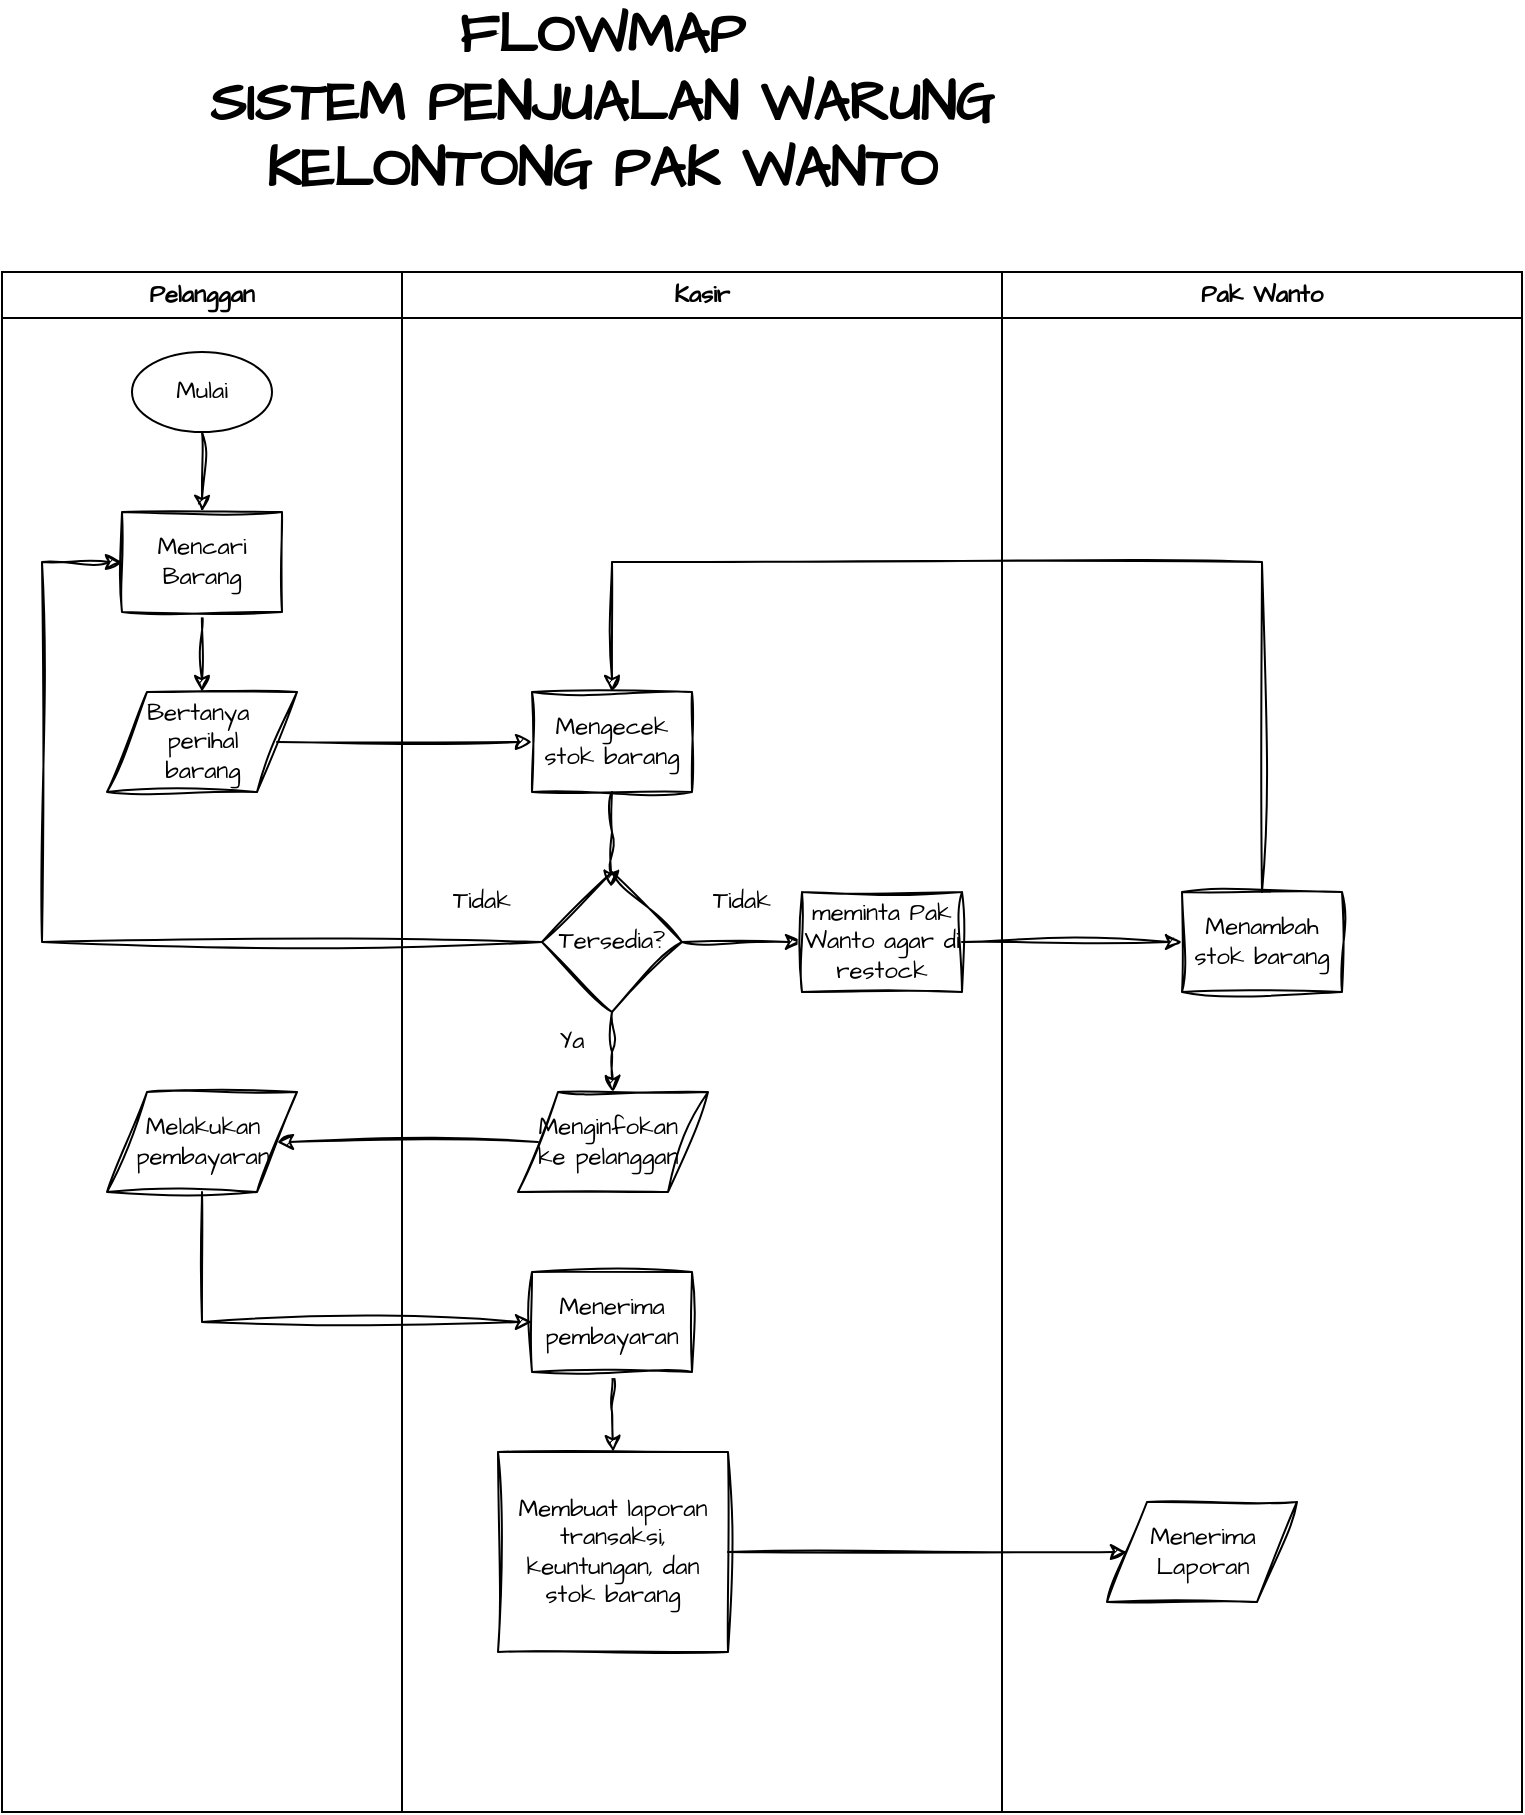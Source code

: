 <mxfile version="24.8.3" pages="3">
  <diagram name="FlowMap" id="AJqBy3dtdKaNt6uwC_98">
    <mxGraphModel dx="1485" dy="940" grid="1" gridSize="10" guides="1" tooltips="1" connect="1" arrows="1" fold="1" page="1" pageScale="1" pageWidth="850" pageHeight="1100" math="0" shadow="0">
      <root>
        <mxCell id="0" />
        <mxCell id="1" parent="0" />
        <mxCell id="wqZgI4M5ixBPsBJ4GlHK-1" value="Pelanggan" style="swimlane;whiteSpace=wrap;html=1;hachureGap=4;fontFamily=Architects Daughter;fontSource=https%3A%2F%2Ffonts.googleapis.com%2Fcss%3Ffamily%3DArchitects%2BDaughter;" vertex="1" parent="1">
          <mxGeometry x="140" y="215" width="200" height="770" as="geometry" />
        </mxCell>
        <mxCell id="wqZgI4M5ixBPsBJ4GlHK-14" style="edgeStyle=orthogonalEdgeStyle;rounded=0;sketch=1;hachureGap=4;jiggle=2;curveFitting=1;orthogonalLoop=1;jettySize=auto;html=1;fontFamily=Architects Daughter;fontSource=https%3A%2F%2Ffonts.googleapis.com%2Fcss%3Ffamily%3DArchitects%2BDaughter;" edge="1" parent="wqZgI4M5ixBPsBJ4GlHK-1" source="wqZgI4M5ixBPsBJ4GlHK-4" target="wqZgI4M5ixBPsBJ4GlHK-7">
          <mxGeometry relative="1" as="geometry" />
        </mxCell>
        <mxCell id="wqZgI4M5ixBPsBJ4GlHK-4" value="Mulai" style="ellipse;whiteSpace=wrap;html=1;hachureGap=4;fontFamily=Architects Daughter;fontSource=https%3A%2F%2Ffonts.googleapis.com%2Fcss%3Ffamily%3DArchitects%2BDaughter;" vertex="1" parent="wqZgI4M5ixBPsBJ4GlHK-1">
          <mxGeometry x="65" y="40" width="70" height="40" as="geometry" />
        </mxCell>
        <mxCell id="wqZgI4M5ixBPsBJ4GlHK-5" value="Bertanya&amp;nbsp;&lt;div&gt;perihal&lt;/div&gt;&lt;div&gt;barang&lt;/div&gt;" style="shape=parallelogram;perimeter=parallelogramPerimeter;whiteSpace=wrap;html=1;fixedSize=1;sketch=1;hachureGap=4;jiggle=2;curveFitting=1;fontFamily=Architects Daughter;fontSource=https%3A%2F%2Ffonts.googleapis.com%2Fcss%3Ffamily%3DArchitects%2BDaughter;" vertex="1" parent="wqZgI4M5ixBPsBJ4GlHK-1">
          <mxGeometry x="52.5" y="210" width="95" height="50" as="geometry" />
        </mxCell>
        <mxCell id="wqZgI4M5ixBPsBJ4GlHK-15" style="edgeStyle=orthogonalEdgeStyle;rounded=0;sketch=1;hachureGap=4;jiggle=2;curveFitting=1;orthogonalLoop=1;jettySize=auto;html=1;entryX=0.5;entryY=0;entryDx=0;entryDy=0;fontFamily=Architects Daughter;fontSource=https%3A%2F%2Ffonts.googleapis.com%2Fcss%3Ffamily%3DArchitects%2BDaughter;" edge="1" parent="wqZgI4M5ixBPsBJ4GlHK-1" source="wqZgI4M5ixBPsBJ4GlHK-7" target="wqZgI4M5ixBPsBJ4GlHK-5">
          <mxGeometry relative="1" as="geometry" />
        </mxCell>
        <mxCell id="wqZgI4M5ixBPsBJ4GlHK-7" value="Mencari Barang" style="rounded=0;whiteSpace=wrap;html=1;sketch=1;hachureGap=4;jiggle=2;curveFitting=1;fontFamily=Architects Daughter;fontSource=https%3A%2F%2Ffonts.googleapis.com%2Fcss%3Ffamily%3DArchitects%2BDaughter;" vertex="1" parent="wqZgI4M5ixBPsBJ4GlHK-1">
          <mxGeometry x="60" y="120" width="80" height="50" as="geometry" />
        </mxCell>
        <mxCell id="wqZgI4M5ixBPsBJ4GlHK-22" value="Melakukan pembayaran" style="shape=parallelogram;perimeter=parallelogramPerimeter;whiteSpace=wrap;html=1;fixedSize=1;sketch=1;hachureGap=4;jiggle=2;curveFitting=1;fontFamily=Architects Daughter;fontSource=https%3A%2F%2Ffonts.googleapis.com%2Fcss%3Ffamily%3DArchitects%2BDaughter;" vertex="1" parent="wqZgI4M5ixBPsBJ4GlHK-1">
          <mxGeometry x="52.5" y="410" width="95" height="50" as="geometry" />
        </mxCell>
        <mxCell id="wqZgI4M5ixBPsBJ4GlHK-2" value="Kasir" style="swimlane;whiteSpace=wrap;html=1;hachureGap=4;fontFamily=Architects Daughter;fontSource=https%3A%2F%2Ffonts.googleapis.com%2Fcss%3Ffamily%3DArchitects%2BDaughter;" vertex="1" parent="1">
          <mxGeometry x="340" y="215" width="300" height="770" as="geometry" />
        </mxCell>
        <mxCell id="wqZgI4M5ixBPsBJ4GlHK-9" value="Mengecek stok barang" style="rounded=0;whiteSpace=wrap;html=1;sketch=1;hachureGap=4;jiggle=2;curveFitting=1;fontFamily=Architects Daughter;fontSource=https%3A%2F%2Ffonts.googleapis.com%2Fcss%3Ffamily%3DArchitects%2BDaughter;" vertex="1" parent="wqZgI4M5ixBPsBJ4GlHK-2">
          <mxGeometry x="65" y="210" width="80" height="50" as="geometry" />
        </mxCell>
        <mxCell id="wqZgI4M5ixBPsBJ4GlHK-20" style="edgeStyle=orthogonalEdgeStyle;rounded=0;sketch=1;hachureGap=4;jiggle=2;curveFitting=1;orthogonalLoop=1;jettySize=auto;html=1;entryX=0.5;entryY=0;entryDx=0;entryDy=0;fontFamily=Architects Daughter;fontSource=https%3A%2F%2Ffonts.googleapis.com%2Fcss%3Ffamily%3DArchitects%2BDaughter;" edge="1" parent="wqZgI4M5ixBPsBJ4GlHK-2" source="wqZgI4M5ixBPsBJ4GlHK-10" target="wqZgI4M5ixBPsBJ4GlHK-19">
          <mxGeometry relative="1" as="geometry" />
        </mxCell>
        <mxCell id="XhEECG2n9QOZzSU5Pdov-4" style="edgeStyle=orthogonalEdgeStyle;rounded=0;sketch=1;hachureGap=4;jiggle=2;curveFitting=1;orthogonalLoop=1;jettySize=auto;html=1;entryX=0;entryY=0.5;entryDx=0;entryDy=0;fontFamily=Architects Daughter;fontSource=https%3A%2F%2Ffonts.googleapis.com%2Fcss%3Ffamily%3DArchitects%2BDaughter;" edge="1" parent="wqZgI4M5ixBPsBJ4GlHK-2" source="wqZgI4M5ixBPsBJ4GlHK-10" target="XhEECG2n9QOZzSU5Pdov-2">
          <mxGeometry relative="1" as="geometry" />
        </mxCell>
        <mxCell id="wqZgI4M5ixBPsBJ4GlHK-10" value="Tersedia?" style="rhombus;whiteSpace=wrap;html=1;sketch=1;hachureGap=4;jiggle=2;curveFitting=1;fontFamily=Architects Daughter;fontSource=https%3A%2F%2Ffonts.googleapis.com%2Fcss%3Ffamily%3DArchitects%2BDaughter;" vertex="1" parent="wqZgI4M5ixBPsBJ4GlHK-2">
          <mxGeometry x="70" y="300" width="70" height="70" as="geometry" />
        </mxCell>
        <mxCell id="wqZgI4M5ixBPsBJ4GlHK-13" style="edgeStyle=orthogonalEdgeStyle;rounded=0;sketch=1;hachureGap=4;jiggle=2;curveFitting=1;orthogonalLoop=1;jettySize=auto;html=1;entryX=0.493;entryY=0.107;entryDx=0;entryDy=0;entryPerimeter=0;fontFamily=Architects Daughter;fontSource=https%3A%2F%2Ffonts.googleapis.com%2Fcss%3Ffamily%3DArchitects%2BDaughter;" edge="1" parent="wqZgI4M5ixBPsBJ4GlHK-2" source="wqZgI4M5ixBPsBJ4GlHK-9" target="wqZgI4M5ixBPsBJ4GlHK-10">
          <mxGeometry relative="1" as="geometry" />
        </mxCell>
        <mxCell id="wqZgI4M5ixBPsBJ4GlHK-19" value="Menginfokan&amp;nbsp;&lt;div&gt;ke pelanggan&amp;nbsp;&lt;/div&gt;" style="shape=parallelogram;perimeter=parallelogramPerimeter;whiteSpace=wrap;html=1;fixedSize=1;sketch=1;hachureGap=4;jiggle=2;curveFitting=1;fontFamily=Architects Daughter;fontSource=https%3A%2F%2Ffonts.googleapis.com%2Fcss%3Ffamily%3DArchitects%2BDaughter;" vertex="1" parent="wqZgI4M5ixBPsBJ4GlHK-2">
          <mxGeometry x="58" y="410" width="95" height="50" as="geometry" />
        </mxCell>
        <mxCell id="wqZgI4M5ixBPsBJ4GlHK-28" style="edgeStyle=orthogonalEdgeStyle;rounded=0;sketch=1;hachureGap=4;jiggle=2;curveFitting=1;orthogonalLoop=1;jettySize=auto;html=1;fontFamily=Architects Daughter;fontSource=https%3A%2F%2Ffonts.googleapis.com%2Fcss%3Ffamily%3DArchitects%2BDaughter;" edge="1" parent="wqZgI4M5ixBPsBJ4GlHK-2" source="wqZgI4M5ixBPsBJ4GlHK-25" target="wqZgI4M5ixBPsBJ4GlHK-27">
          <mxGeometry relative="1" as="geometry" />
        </mxCell>
        <mxCell id="wqZgI4M5ixBPsBJ4GlHK-25" value="Menerima pembayaran" style="rounded=0;whiteSpace=wrap;html=1;sketch=1;hachureGap=4;jiggle=2;curveFitting=1;fontFamily=Architects Daughter;fontSource=https%3A%2F%2Ffonts.googleapis.com%2Fcss%3Ffamily%3DArchitects%2BDaughter;" vertex="1" parent="wqZgI4M5ixBPsBJ4GlHK-2">
          <mxGeometry x="65" y="500" width="80" height="50" as="geometry" />
        </mxCell>
        <mxCell id="wqZgI4M5ixBPsBJ4GlHK-27" value="Membuat laporan transaksi, keuntungan, dan stok barang" style="rounded=0;whiteSpace=wrap;html=1;sketch=1;hachureGap=4;jiggle=2;curveFitting=1;fontFamily=Architects Daughter;fontSource=https%3A%2F%2Ffonts.googleapis.com%2Fcss%3Ffamily%3DArchitects%2BDaughter;" vertex="1" parent="wqZgI4M5ixBPsBJ4GlHK-2">
          <mxGeometry x="48" y="590" width="115" height="100" as="geometry" />
        </mxCell>
        <mxCell id="wqZgI4M5ixBPsBJ4GlHK-34" value="Ya" style="text;html=1;align=center;verticalAlign=middle;whiteSpace=wrap;rounded=0;fontFamily=Architects Daughter;fontSource=https%3A%2F%2Ffonts.googleapis.com%2Fcss%3Ffamily%3DArchitects%2BDaughter;" vertex="1" parent="wqZgI4M5ixBPsBJ4GlHK-2">
          <mxGeometry x="55" y="370" width="60" height="30" as="geometry" />
        </mxCell>
        <mxCell id="wqZgI4M5ixBPsBJ4GlHK-35" value="Tidak" style="text;html=1;align=center;verticalAlign=middle;whiteSpace=wrap;rounded=0;fontFamily=Architects Daughter;fontSource=https%3A%2F%2Ffonts.googleapis.com%2Fcss%3Ffamily%3DArchitects%2BDaughter;" vertex="1" parent="wqZgI4M5ixBPsBJ4GlHK-2">
          <mxGeometry x="10" y="300" width="60" height="30" as="geometry" />
        </mxCell>
        <mxCell id="XhEECG2n9QOZzSU5Pdov-2" value="meminta Pak Wanto agar di restock" style="rounded=0;whiteSpace=wrap;html=1;sketch=1;hachureGap=4;jiggle=2;curveFitting=1;fontFamily=Architects Daughter;fontSource=https%3A%2F%2Ffonts.googleapis.com%2Fcss%3Ffamily%3DArchitects%2BDaughter;" vertex="1" parent="wqZgI4M5ixBPsBJ4GlHK-2">
          <mxGeometry x="200" y="310" width="80" height="50" as="geometry" />
        </mxCell>
        <mxCell id="XhEECG2n9QOZzSU5Pdov-7" value="Tidak" style="text;html=1;align=center;verticalAlign=middle;whiteSpace=wrap;rounded=0;fontFamily=Architects Daughter;fontSource=https%3A%2F%2Ffonts.googleapis.com%2Fcss%3Ffamily%3DArchitects%2BDaughter;" vertex="1" parent="wqZgI4M5ixBPsBJ4GlHK-2">
          <mxGeometry x="140" y="300" width="60" height="30" as="geometry" />
        </mxCell>
        <mxCell id="wqZgI4M5ixBPsBJ4GlHK-3" value="Pak Wanto" style="swimlane;whiteSpace=wrap;html=1;hachureGap=4;fontFamily=Architects Daughter;fontSource=https%3A%2F%2Ffonts.googleapis.com%2Fcss%3Ffamily%3DArchitects%2BDaughter;" vertex="1" parent="1">
          <mxGeometry x="640" y="215" width="260" height="770" as="geometry" />
        </mxCell>
        <mxCell id="wqZgI4M5ixBPsBJ4GlHK-31" value="Menerima Laporan" style="shape=parallelogram;perimeter=parallelogramPerimeter;whiteSpace=wrap;html=1;fixedSize=1;sketch=1;hachureGap=4;jiggle=2;curveFitting=1;fontFamily=Architects Daughter;fontSource=https%3A%2F%2Ffonts.googleapis.com%2Fcss%3Ffamily%3DArchitects%2BDaughter;" vertex="1" parent="wqZgI4M5ixBPsBJ4GlHK-3">
          <mxGeometry x="52.5" y="615" width="95" height="50" as="geometry" />
        </mxCell>
        <mxCell id="XhEECG2n9QOZzSU5Pdov-3" value="Menambah stok barang" style="rounded=0;whiteSpace=wrap;html=1;sketch=1;hachureGap=4;jiggle=2;curveFitting=1;fontFamily=Architects Daughter;fontSource=https%3A%2F%2Ffonts.googleapis.com%2Fcss%3Ffamily%3DArchitects%2BDaughter;" vertex="1" parent="wqZgI4M5ixBPsBJ4GlHK-3">
          <mxGeometry x="90" y="310" width="80" height="50" as="geometry" />
        </mxCell>
        <mxCell id="wqZgI4M5ixBPsBJ4GlHK-11" style="edgeStyle=orthogonalEdgeStyle;rounded=0;sketch=1;hachureGap=4;jiggle=2;curveFitting=1;orthogonalLoop=1;jettySize=auto;html=1;entryX=0;entryY=0.5;entryDx=0;entryDy=0;fontFamily=Architects Daughter;fontSource=https%3A%2F%2Ffonts.googleapis.com%2Fcss%3Ffamily%3DArchitects%2BDaughter;" edge="1" parent="1" source="wqZgI4M5ixBPsBJ4GlHK-10" target="wqZgI4M5ixBPsBJ4GlHK-7">
          <mxGeometry relative="1" as="geometry">
            <Array as="points">
              <mxPoint x="160" y="550" />
              <mxPoint x="160" y="360" />
            </Array>
          </mxGeometry>
        </mxCell>
        <mxCell id="wqZgI4M5ixBPsBJ4GlHK-12" style="edgeStyle=orthogonalEdgeStyle;rounded=0;sketch=1;hachureGap=4;jiggle=2;curveFitting=1;orthogonalLoop=1;jettySize=auto;html=1;entryX=0;entryY=0.5;entryDx=0;entryDy=0;fontFamily=Architects Daughter;fontSource=https%3A%2F%2Ffonts.googleapis.com%2Fcss%3Ffamily%3DArchitects%2BDaughter;" edge="1" parent="1" source="wqZgI4M5ixBPsBJ4GlHK-5" target="wqZgI4M5ixBPsBJ4GlHK-9">
          <mxGeometry relative="1" as="geometry" />
        </mxCell>
        <mxCell id="wqZgI4M5ixBPsBJ4GlHK-23" style="edgeStyle=orthogonalEdgeStyle;rounded=0;sketch=1;hachureGap=4;jiggle=2;curveFitting=1;orthogonalLoop=1;jettySize=auto;html=1;entryX=1;entryY=0.5;entryDx=0;entryDy=0;fontFamily=Architects Daughter;fontSource=https%3A%2F%2Ffonts.googleapis.com%2Fcss%3Ffamily%3DArchitects%2BDaughter;" edge="1" parent="1" source="wqZgI4M5ixBPsBJ4GlHK-19" target="wqZgI4M5ixBPsBJ4GlHK-22">
          <mxGeometry relative="1" as="geometry" />
        </mxCell>
        <mxCell id="wqZgI4M5ixBPsBJ4GlHK-26" style="edgeStyle=orthogonalEdgeStyle;rounded=0;sketch=1;hachureGap=4;jiggle=2;curveFitting=1;orthogonalLoop=1;jettySize=auto;html=1;entryX=0;entryY=0.5;entryDx=0;entryDy=0;fontFamily=Architects Daughter;fontSource=https%3A%2F%2Ffonts.googleapis.com%2Fcss%3Ffamily%3DArchitects%2BDaughter;" edge="1" parent="1" source="wqZgI4M5ixBPsBJ4GlHK-22" target="wqZgI4M5ixBPsBJ4GlHK-25">
          <mxGeometry relative="1" as="geometry">
            <Array as="points">
              <mxPoint x="240" y="740" />
            </Array>
          </mxGeometry>
        </mxCell>
        <mxCell id="wqZgI4M5ixBPsBJ4GlHK-32" style="edgeStyle=orthogonalEdgeStyle;rounded=0;sketch=1;hachureGap=4;jiggle=2;curveFitting=1;orthogonalLoop=1;jettySize=auto;html=1;fontFamily=Architects Daughter;fontSource=https%3A%2F%2Ffonts.googleapis.com%2Fcss%3Ffamily%3DArchitects%2BDaughter;" edge="1" parent="1" source="wqZgI4M5ixBPsBJ4GlHK-27" target="wqZgI4M5ixBPsBJ4GlHK-31">
          <mxGeometry relative="1" as="geometry" />
        </mxCell>
        <mxCell id="wqZgI4M5ixBPsBJ4GlHK-33" value="&lt;font style=&quot;font-size: 28px;&quot;&gt;&lt;b&gt;FLOWMAP&lt;/b&gt;&lt;/font&gt;&lt;div&gt;&lt;font style=&quot;font-size: 28px;&quot;&gt;&lt;b&gt;SISTEM PENJUALAN WARUNG KELONTONG PAK WANTO&lt;/b&gt;&lt;/font&gt;&lt;/div&gt;" style="text;html=1;align=center;verticalAlign=middle;whiteSpace=wrap;rounded=0;fontFamily=Architects Daughter;fontSource=https%3A%2F%2Ffonts.googleapis.com%2Fcss%3Ffamily%3DArchitects%2BDaughter;" vertex="1" parent="1">
          <mxGeometry x="170" y="115" width="540" height="30" as="geometry" />
        </mxCell>
        <mxCell id="XhEECG2n9QOZzSU5Pdov-5" style="edgeStyle=orthogonalEdgeStyle;rounded=0;sketch=1;hachureGap=4;jiggle=2;curveFitting=1;orthogonalLoop=1;jettySize=auto;html=1;entryX=0;entryY=0.5;entryDx=0;entryDy=0;fontFamily=Architects Daughter;fontSource=https%3A%2F%2Ffonts.googleapis.com%2Fcss%3Ffamily%3DArchitects%2BDaughter;" edge="1" parent="1" source="XhEECG2n9QOZzSU5Pdov-2" target="XhEECG2n9QOZzSU5Pdov-3">
          <mxGeometry relative="1" as="geometry" />
        </mxCell>
        <mxCell id="XhEECG2n9QOZzSU5Pdov-6" style="edgeStyle=orthogonalEdgeStyle;rounded=0;sketch=1;hachureGap=4;jiggle=2;curveFitting=1;orthogonalLoop=1;jettySize=auto;html=1;entryX=0.5;entryY=0;entryDx=0;entryDy=0;fontFamily=Architects Daughter;fontSource=https%3A%2F%2Ffonts.googleapis.com%2Fcss%3Ffamily%3DArchitects%2BDaughter;" edge="1" parent="1" source="XhEECG2n9QOZzSU5Pdov-3" target="wqZgI4M5ixBPsBJ4GlHK-9">
          <mxGeometry relative="1" as="geometry">
            <Array as="points">
              <mxPoint x="770" y="360" />
              <mxPoint x="445" y="360" />
            </Array>
          </mxGeometry>
        </mxCell>
      </root>
    </mxGraphModel>
  </diagram>
  <diagram id="IsbH8x2DjMni18WdYlxk" name="VTOC">
    <mxGraphModel dx="1114" dy="705" grid="1" gridSize="10" guides="1" tooltips="1" connect="1" arrows="1" fold="1" page="1" pageScale="1" pageWidth="850" pageHeight="1100" math="0" shadow="0">
      <root>
        <mxCell id="0" />
        <mxCell id="1" parent="0" />
        <mxCell id="VZ5mgPB-J-o0ETsVv0lf-6" style="edgeStyle=orthogonalEdgeStyle;rounded=0;hachureGap=4;orthogonalLoop=1;jettySize=auto;html=1;entryX=0.5;entryY=0;entryDx=0;entryDy=0;fontFamily=Architects Daughter;fontSource=https%3A%2F%2Ffonts.googleapis.com%2Fcss%3Ffamily%3DArchitects%2BDaughter;exitX=0.5;exitY=1;exitDx=0;exitDy=0;" edge="1" parent="1" source="VZ5mgPB-J-o0ETsVv0lf-1" target="VZ5mgPB-J-o0ETsVv0lf-2">
          <mxGeometry relative="1" as="geometry" />
        </mxCell>
        <mxCell id="VZ5mgPB-J-o0ETsVv0lf-7" style="edgeStyle=orthogonalEdgeStyle;rounded=0;hachureGap=4;orthogonalLoop=1;jettySize=auto;html=1;entryX=0.5;entryY=0;entryDx=0;entryDy=0;fontFamily=Architects Daughter;fontSource=https%3A%2F%2Ffonts.googleapis.com%2Fcss%3Ffamily%3DArchitects%2BDaughter;exitX=0.5;exitY=1;exitDx=0;exitDy=0;" edge="1" parent="1" source="VZ5mgPB-J-o0ETsVv0lf-1" target="VZ5mgPB-J-o0ETsVv0lf-5">
          <mxGeometry relative="1" as="geometry" />
        </mxCell>
        <mxCell id="VZ5mgPB-J-o0ETsVv0lf-8" style="edgeStyle=orthogonalEdgeStyle;rounded=0;hachureGap=4;orthogonalLoop=1;jettySize=auto;html=1;entryX=0.5;entryY=0;entryDx=0;entryDy=0;fontFamily=Architects Daughter;fontSource=https%3A%2F%2Ffonts.googleapis.com%2Fcss%3Ffamily%3DArchitects%2BDaughter;" edge="1" parent="1" source="VZ5mgPB-J-o0ETsVv0lf-1" target="VZ5mgPB-J-o0ETsVv0lf-4">
          <mxGeometry relative="1" as="geometry" />
        </mxCell>
        <mxCell id="VZ5mgPB-J-o0ETsVv0lf-1" value="SISTEM PENJUALAN WARUNG KELONTONG PAK WANTO" style="rounded=0;whiteSpace=wrap;html=1;hachureGap=4;fontFamily=Architects Daughter;fontSource=https%3A%2F%2Ffonts.googleapis.com%2Fcss%3Ffamily%3DArchitects%2BDaughter;" vertex="1" parent="1">
          <mxGeometry x="350" y="40" width="130" height="70" as="geometry" />
        </mxCell>
        <mxCell id="VZ5mgPB-J-o0ETsVv0lf-12" style="edgeStyle=orthogonalEdgeStyle;rounded=0;hachureGap=4;orthogonalLoop=1;jettySize=auto;html=1;entryX=0;entryY=0.5;entryDx=0;entryDy=0;fontFamily=Architects Daughter;fontSource=https%3A%2F%2Ffonts.googleapis.com%2Fcss%3Ffamily%3DArchitects%2BDaughter;" edge="1" parent="1" source="VZ5mgPB-J-o0ETsVv0lf-2" target="VZ5mgPB-J-o0ETsVv0lf-11">
          <mxGeometry relative="1" as="geometry">
            <Array as="points">
              <mxPoint x="50" y="220" />
              <mxPoint x="50" y="500" />
            </Array>
          </mxGeometry>
        </mxCell>
        <mxCell id="VZ5mgPB-J-o0ETsVv0lf-13" style="edgeStyle=orthogonalEdgeStyle;rounded=0;hachureGap=4;orthogonalLoop=1;jettySize=auto;html=1;entryX=0;entryY=0.5;entryDx=0;entryDy=0;fontFamily=Architects Daughter;fontSource=https%3A%2F%2Ffonts.googleapis.com%2Fcss%3Ffamily%3DArchitects%2BDaughter;exitX=0;exitY=0.5;exitDx=0;exitDy=0;" edge="1" parent="1" source="VZ5mgPB-J-o0ETsVv0lf-2" target="VZ5mgPB-J-o0ETsVv0lf-10">
          <mxGeometry relative="1" as="geometry">
            <Array as="points">
              <mxPoint x="50" y="220" />
              <mxPoint x="50" y="410" />
            </Array>
          </mxGeometry>
        </mxCell>
        <mxCell id="VZ5mgPB-J-o0ETsVv0lf-14" style="edgeStyle=orthogonalEdgeStyle;rounded=0;hachureGap=4;orthogonalLoop=1;jettySize=auto;html=1;entryX=0;entryY=0.5;entryDx=0;entryDy=0;fontFamily=Architects Daughter;fontSource=https%3A%2F%2Ffonts.googleapis.com%2Fcss%3Ffamily%3DArchitects%2BDaughter;exitX=0;exitY=0.5;exitDx=0;exitDy=0;" edge="1" parent="1" source="VZ5mgPB-J-o0ETsVv0lf-2" target="VZ5mgPB-J-o0ETsVv0lf-9">
          <mxGeometry relative="1" as="geometry">
            <Array as="points">
              <mxPoint x="50" y="220" />
              <mxPoint x="50" y="320" />
            </Array>
          </mxGeometry>
        </mxCell>
        <mxCell id="VZ5mgPB-J-o0ETsVv0lf-2" value="1. 0 Transaksi&lt;span style=&quot;color: rgba(0, 0, 0, 0); font-family: monospace; font-size: 0px; text-align: start; text-wrap-mode: nowrap;&quot;&gt;%3CmxGraphModel%3E%3Croot%3E%3CmxCell%20id%3D%220%22%2F%3E%3CmxCell%20id%3D%221%22%20parent%3D%220%22%2F%3E%3CmxCell%20id%3D%222%22%20value%3D%22%22%20style%3D%22rounded%3D0%3BwhiteSpace%3Dwrap%3Bhtml%3D1%3Bsketch%3D1%3BhachureGap%3D4%3Bjiggle%3D2%3BcurveFitting%3D1%3BfontFamily%3DArchitects%20Daughter%3BfontSource%3Dhttps%253A%252F%252Ffonts.googleapis.com%252Fcss%253Ffamily%253DArchitects%252BDaughter%3B%22%20vertex%3D%221%22%20parent%3D%221%22%3E%3CmxGeometry%20x%3D%2280%22%20y%3D%22160%22%20width%3D%22120%22%20height%3D%2260%22%20as%3D%22geometry%22%2F%3E%3C%2FmxCell%3E%3C%2Froot%3E%3C%2FmxGraphModel%3E&lt;/span&gt;" style="rounded=0;whiteSpace=wrap;html=1;hachureGap=4;fontFamily=Architects Daughter;fontSource=https%3A%2F%2Ffonts.googleapis.com%2Fcss%3Ffamily%3DArchitects%2BDaughter;" vertex="1" parent="1">
          <mxGeometry x="100" y="190" width="120" height="60" as="geometry" />
        </mxCell>
        <mxCell id="VZ5mgPB-J-o0ETsVv0lf-18" style="edgeStyle=orthogonalEdgeStyle;rounded=0;hachureGap=4;orthogonalLoop=1;jettySize=auto;html=1;entryX=0;entryY=0.5;entryDx=0;entryDy=0;fontFamily=Architects Daughter;fontSource=https%3A%2F%2Ffonts.googleapis.com%2Fcss%3Ffamily%3DArchitects%2BDaughter;exitX=0;exitY=0.5;exitDx=0;exitDy=0;" edge="1" parent="1" source="VZ5mgPB-J-o0ETsVv0lf-4" target="VZ5mgPB-J-o0ETsVv0lf-15">
          <mxGeometry relative="1" as="geometry">
            <Array as="points">
              <mxPoint x="320" y="220" />
              <mxPoint x="320" y="320" />
            </Array>
          </mxGeometry>
        </mxCell>
        <mxCell id="VZ5mgPB-J-o0ETsVv0lf-19" style="edgeStyle=orthogonalEdgeStyle;rounded=0;hachureGap=4;orthogonalLoop=1;jettySize=auto;html=1;entryX=0;entryY=0.5;entryDx=0;entryDy=0;fontFamily=Architects Daughter;fontSource=https%3A%2F%2Ffonts.googleapis.com%2Fcss%3Ffamily%3DArchitects%2BDaughter;exitX=0;exitY=0.5;exitDx=0;exitDy=0;" edge="1" parent="1" source="VZ5mgPB-J-o0ETsVv0lf-4" target="VZ5mgPB-J-o0ETsVv0lf-16">
          <mxGeometry relative="1" as="geometry">
            <Array as="points">
              <mxPoint x="320" y="220" />
              <mxPoint x="320" y="410" />
            </Array>
          </mxGeometry>
        </mxCell>
        <mxCell id="VZ5mgPB-J-o0ETsVv0lf-20" style="edgeStyle=orthogonalEdgeStyle;rounded=0;hachureGap=4;orthogonalLoop=1;jettySize=auto;html=1;entryX=0;entryY=0.5;entryDx=0;entryDy=0;fontFamily=Architects Daughter;fontSource=https%3A%2F%2Ffonts.googleapis.com%2Fcss%3Ffamily%3DArchitects%2BDaughter;" edge="1" parent="1" source="VZ5mgPB-J-o0ETsVv0lf-4" target="VZ5mgPB-J-o0ETsVv0lf-17">
          <mxGeometry relative="1" as="geometry">
            <Array as="points">
              <mxPoint x="320" y="220" />
              <mxPoint x="320" y="500" />
            </Array>
          </mxGeometry>
        </mxCell>
        <mxCell id="VZ5mgPB-J-o0ETsVv0lf-22" style="edgeStyle=orthogonalEdgeStyle;rounded=0;hachureGap=4;orthogonalLoop=1;jettySize=auto;html=1;entryX=0;entryY=0.5;entryDx=0;entryDy=0;fontFamily=Architects Daughter;fontSource=https%3A%2F%2Ffonts.googleapis.com%2Fcss%3Ffamily%3DArchitects%2BDaughter;" edge="1" parent="1" source="VZ5mgPB-J-o0ETsVv0lf-4" target="VZ5mgPB-J-o0ETsVv0lf-21">
          <mxGeometry relative="1" as="geometry">
            <Array as="points">
              <mxPoint x="320" y="220" />
              <mxPoint x="320" y="590" />
            </Array>
          </mxGeometry>
        </mxCell>
        <mxCell id="VZ5mgPB-J-o0ETsVv0lf-4" value="2.0 Stok Barang" style="rounded=0;whiteSpace=wrap;html=1;hachureGap=4;fontFamily=Architects Daughter;fontSource=https%3A%2F%2Ffonts.googleapis.com%2Fcss%3Ffamily%3DArchitects%2BDaughter;" vertex="1" parent="1">
          <mxGeometry x="355" y="190" width="120" height="60" as="geometry" />
        </mxCell>
        <mxCell id="1PSrvxoJcTxmn1dHCUWs-4" style="edgeStyle=orthogonalEdgeStyle;rounded=0;hachureGap=4;orthogonalLoop=1;jettySize=auto;html=1;entryX=0;entryY=0.5;entryDx=0;entryDy=0;fontFamily=Architects Daughter;fontSource=https%3A%2F%2Ffonts.googleapis.com%2Fcss%3Ffamily%3DArchitects%2BDaughter;exitX=0;exitY=0.5;exitDx=0;exitDy=0;" edge="1" parent="1" source="VZ5mgPB-J-o0ETsVv0lf-5" target="1PSrvxoJcTxmn1dHCUWs-1">
          <mxGeometry relative="1" as="geometry">
            <Array as="points">
              <mxPoint x="560" y="220" />
              <mxPoint x="560" y="320" />
            </Array>
          </mxGeometry>
        </mxCell>
        <mxCell id="1PSrvxoJcTxmn1dHCUWs-5" style="edgeStyle=orthogonalEdgeStyle;rounded=0;hachureGap=4;orthogonalLoop=1;jettySize=auto;html=1;entryX=0;entryY=0.5;entryDx=0;entryDy=0;fontFamily=Architects Daughter;fontSource=https%3A%2F%2Ffonts.googleapis.com%2Fcss%3Ffamily%3DArchitects%2BDaughter;" edge="1" parent="1" source="VZ5mgPB-J-o0ETsVv0lf-5" target="1PSrvxoJcTxmn1dHCUWs-2">
          <mxGeometry relative="1" as="geometry">
            <Array as="points">
              <mxPoint x="560" y="220" />
              <mxPoint x="560" y="410" />
            </Array>
          </mxGeometry>
        </mxCell>
        <mxCell id="1PSrvxoJcTxmn1dHCUWs-6" style="edgeStyle=orthogonalEdgeStyle;rounded=0;hachureGap=4;orthogonalLoop=1;jettySize=auto;html=1;entryX=0;entryY=0.5;entryDx=0;entryDy=0;fontFamily=Architects Daughter;fontSource=https%3A%2F%2Ffonts.googleapis.com%2Fcss%3Ffamily%3DArchitects%2BDaughter;" edge="1" parent="1" source="VZ5mgPB-J-o0ETsVv0lf-5" target="1PSrvxoJcTxmn1dHCUWs-3">
          <mxGeometry relative="1" as="geometry">
            <Array as="points">
              <mxPoint x="560" y="220" />
              <mxPoint x="560" y="500" />
            </Array>
          </mxGeometry>
        </mxCell>
        <mxCell id="VZ5mgPB-J-o0ETsVv0lf-5" value="3.0 Laporan" style="rounded=0;whiteSpace=wrap;html=1;hachureGap=4;fontFamily=Architects Daughter;fontSource=https%3A%2F%2Ffonts.googleapis.com%2Fcss%3Ffamily%3DArchitects%2BDaughter;" vertex="1" parent="1">
          <mxGeometry x="600" y="190" width="120" height="60" as="geometry" />
        </mxCell>
        <mxCell id="VZ5mgPB-J-o0ETsVv0lf-9" value="1.1 melakukan pembayaran" style="rounded=0;whiteSpace=wrap;html=1;hachureGap=4;fontFamily=Architects Daughter;fontSource=https%3A%2F%2Ffonts.googleapis.com%2Fcss%3Ffamily%3DArchitects%2BDaughter;" vertex="1" parent="1">
          <mxGeometry x="100" y="290" width="120" height="60" as="geometry" />
        </mxCell>
        <mxCell id="VZ5mgPB-J-o0ETsVv0lf-10" value="1.2 menerima pembayaran" style="rounded=0;whiteSpace=wrap;html=1;hachureGap=4;fontFamily=Architects Daughter;fontSource=https%3A%2F%2Ffonts.googleapis.com%2Fcss%3Ffamily%3DArchitects%2BDaughter;" vertex="1" parent="1">
          <mxGeometry x="100" y="380" width="120" height="60" as="geometry" />
        </mxCell>
        <mxCell id="VZ5mgPB-J-o0ETsVv0lf-11" value="1.3 Pencatatan setiap transaksi" style="rounded=0;whiteSpace=wrap;html=1;hachureGap=4;fontFamily=Architects Daughter;fontSource=https%3A%2F%2Ffonts.googleapis.com%2Fcss%3Ffamily%3DArchitects%2BDaughter;" vertex="1" parent="1">
          <mxGeometry x="100" y="470" width="120" height="60" as="geometry" />
        </mxCell>
        <mxCell id="VZ5mgPB-J-o0ETsVv0lf-15" value="2.1 Tanya ketersediaan barang" style="rounded=0;whiteSpace=wrap;html=1;hachureGap=4;fontFamily=Architects Daughter;fontSource=https%3A%2F%2Ffonts.googleapis.com%2Fcss%3Ffamily%3DArchitects%2BDaughter;" vertex="1" parent="1">
          <mxGeometry x="355" y="290" width="120" height="60" as="geometry" />
        </mxCell>
        <mxCell id="VZ5mgPB-J-o0ETsVv0lf-16" value="2.2 Pengecekan stok barang" style="rounded=0;whiteSpace=wrap;html=1;hachureGap=4;fontFamily=Architects Daughter;fontSource=https%3A%2F%2Ffonts.googleapis.com%2Fcss%3Ffamily%3DArchitects%2BDaughter;" vertex="1" parent="1">
          <mxGeometry x="355" y="380" width="120" height="60" as="geometry" />
        </mxCell>
        <mxCell id="VZ5mgPB-J-o0ETsVv0lf-17" value="2.3 Mengurangi Stok Barang" style="rounded=0;whiteSpace=wrap;html=1;hachureGap=4;fontFamily=Architects Daughter;fontSource=https%3A%2F%2Ffonts.googleapis.com%2Fcss%3Ffamily%3DArchitects%2BDaughter;" vertex="1" parent="1">
          <mxGeometry x="355" y="470" width="120" height="60" as="geometry" />
        </mxCell>
        <mxCell id="VZ5mgPB-J-o0ETsVv0lf-21" value="2.3 Menambah Stok Barang" style="rounded=0;whiteSpace=wrap;html=1;hachureGap=4;fontFamily=Architects Daughter;fontSource=https%3A%2F%2Ffonts.googleapis.com%2Fcss%3Ffamily%3DArchitects%2BDaughter;" vertex="1" parent="1">
          <mxGeometry x="355" y="560" width="120" height="60" as="geometry" />
        </mxCell>
        <mxCell id="1PSrvxoJcTxmn1dHCUWs-1" value="3.1 Laporan keuntungan" style="rounded=0;whiteSpace=wrap;html=1;hachureGap=4;fontFamily=Architects Daughter;fontSource=https%3A%2F%2Ffonts.googleapis.com%2Fcss%3Ffamily%3DArchitects%2BDaughter;" vertex="1" parent="1">
          <mxGeometry x="600" y="290" width="120" height="60" as="geometry" />
        </mxCell>
        <mxCell id="1PSrvxoJcTxmn1dHCUWs-2" value="3.2 Laporan Transaksi" style="rounded=0;whiteSpace=wrap;html=1;hachureGap=4;fontFamily=Architects Daughter;fontSource=https%3A%2F%2Ffonts.googleapis.com%2Fcss%3Ffamily%3DArchitects%2BDaughter;" vertex="1" parent="1">
          <mxGeometry x="600" y="380" width="120" height="60" as="geometry" />
        </mxCell>
        <mxCell id="1PSrvxoJcTxmn1dHCUWs-3" value="3.3 Laporan Stok Barang" style="rounded=0;whiteSpace=wrap;html=1;hachureGap=4;fontFamily=Architects Daughter;fontSource=https%3A%2F%2Ffonts.googleapis.com%2Fcss%3Ffamily%3DArchitects%2BDaughter;" vertex="1" parent="1">
          <mxGeometry x="600" y="470" width="120" height="60" as="geometry" />
        </mxCell>
        <mxCell id="1PSrvxoJcTxmn1dHCUWs-7" value="&lt;font style=&quot;font-size: 42px;&quot;&gt;&lt;b&gt;VTOC&lt;/b&gt;&lt;/font&gt;" style="text;html=1;align=center;verticalAlign=middle;whiteSpace=wrap;rounded=0;fontFamily=Architects Daughter;fontSource=https%3A%2F%2Ffonts.googleapis.com%2Fcss%3Ffamily%3DArchitects%2BDaughter;" vertex="1" parent="1">
          <mxGeometry x="570" y="50" width="60" height="30" as="geometry" />
        </mxCell>
      </root>
    </mxGraphModel>
  </diagram>
  <diagram id="-1sO46l-qJ9sWHVZ61Uh" name="DFD">
    <mxGraphModel dx="1013" dy="641" grid="1" gridSize="10" guides="1" tooltips="1" connect="1" arrows="1" fold="1" page="1" pageScale="1" pageWidth="850" pageHeight="1100" math="0" shadow="0">
      <root>
        <mxCell id="0" />
        <mxCell id="1" parent="0" />
        <mxCell id="CJAipWhHmxwwkO42qrgF-12" style="edgeStyle=orthogonalEdgeStyle;rounded=0;sketch=1;hachureGap=4;jiggle=2;curveFitting=1;orthogonalLoop=1;jettySize=auto;html=1;entryX=0;entryY=0.75;entryDx=0;entryDy=0;fontFamily=Architects Daughter;fontSource=https%3A%2F%2Ffonts.googleapis.com%2Fcss%3Ffamily%3DArchitects%2BDaughter;exitX=0.992;exitY=0.596;exitDx=0;exitDy=0;exitPerimeter=0;" edge="1" parent="1" source="CJAipWhHmxwwkO42qrgF-2" target="CJAipWhHmxwwkO42qrgF-4">
          <mxGeometry relative="1" as="geometry">
            <Array as="points">
              <mxPoint x="484" y="205" />
            </Array>
          </mxGeometry>
        </mxCell>
        <mxCell id="CJAipWhHmxwwkO42qrgF-2" value="Sistem Penjualan Warung kelontong Pak Wanto" style="ellipse;whiteSpace=wrap;html=1;aspect=fixed;sketch=1;hachureGap=4;jiggle=2;curveFitting=1;fontFamily=Architects Daughter;fontSource=https%3A%2F%2Ffonts.googleapis.com%2Fcss%3Ffamily%3DArchitects%2BDaughter;" vertex="1" parent="1">
          <mxGeometry x="365" y="130" width="120" height="120" as="geometry" />
        </mxCell>
        <mxCell id="CJAipWhHmxwwkO42qrgF-6" value="" style="edgeStyle=orthogonalEdgeStyle;rounded=0;sketch=1;hachureGap=4;jiggle=2;curveFitting=1;orthogonalLoop=1;jettySize=auto;html=1;fontFamily=Architects Daughter;fontSource=https%3A%2F%2Ffonts.googleapis.com%2Fcss%3Ffamily%3DArchitects%2BDaughter;" edge="1" parent="1" source="CJAipWhHmxwwkO42qrgF-3" target="CJAipWhHmxwwkO42qrgF-2">
          <mxGeometry relative="1" as="geometry" />
        </mxCell>
        <mxCell id="CJAipWhHmxwwkO42qrgF-3" value="Pelanggan" style="rounded=0;whiteSpace=wrap;html=1;sketch=1;hachureGap=4;jiggle=2;curveFitting=1;fontFamily=Architects Daughter;fontSource=https%3A%2F%2Ffonts.googleapis.com%2Fcss%3Ffamily%3DArchitects%2BDaughter;" vertex="1" parent="1">
          <mxGeometry x="80" y="160" width="120" height="60" as="geometry" />
        </mxCell>
        <mxCell id="CJAipWhHmxwwkO42qrgF-8" value="" style="edgeStyle=orthogonalEdgeStyle;rounded=0;sketch=1;hachureGap=4;jiggle=2;curveFitting=1;orthogonalLoop=1;jettySize=auto;html=1;fontFamily=Architects Daughter;fontSource=https%3A%2F%2Ffonts.googleapis.com%2Fcss%3Ffamily%3DArchitects%2BDaughter;entryX=1;entryY=0.5;entryDx=0;entryDy=0;" edge="1" parent="1" source="CJAipWhHmxwwkO42qrgF-4" target="CJAipWhHmxwwkO42qrgF-2">
          <mxGeometry relative="1" as="geometry">
            <mxPoint x="550" y="190" as="targetPoint" />
          </mxGeometry>
        </mxCell>
        <mxCell id="CJAipWhHmxwwkO42qrgF-4" value="Pak Wanto" style="rounded=0;whiteSpace=wrap;html=1;sketch=1;hachureGap=4;jiggle=2;curveFitting=1;fontFamily=Architects Daughter;fontSource=https%3A%2F%2Ffonts.googleapis.com%2Fcss%3Ffamily%3DArchitects%2BDaughter;" vertex="1" parent="1">
          <mxGeometry x="630" y="160" width="120" height="60" as="geometry" />
        </mxCell>
        <mxCell id="CJAipWhHmxwwkO42qrgF-9" style="edgeStyle=orthogonalEdgeStyle;rounded=0;sketch=1;hachureGap=4;jiggle=2;curveFitting=1;orthogonalLoop=1;jettySize=auto;html=1;entryX=0.5;entryY=1;entryDx=0;entryDy=0;fontFamily=Architects Daughter;fontSource=https%3A%2F%2Ffonts.googleapis.com%2Fcss%3Ffamily%3DArchitects%2BDaughter;" edge="1" parent="1" source="CJAipWhHmxwwkO42qrgF-5" target="CJAipWhHmxwwkO42qrgF-2">
          <mxGeometry relative="1" as="geometry" />
        </mxCell>
        <mxCell id="CJAipWhHmxwwkO42qrgF-5" value="Kasir" style="rounded=0;whiteSpace=wrap;html=1;sketch=1;hachureGap=4;jiggle=2;curveFitting=1;fontFamily=Architects Daughter;fontSource=https%3A%2F%2Ffonts.googleapis.com%2Fcss%3Ffamily%3DArchitects%2BDaughter;" vertex="1" parent="1">
          <mxGeometry x="365" y="400" width="120" height="60" as="geometry" />
        </mxCell>
        <mxCell id="CJAipWhHmxwwkO42qrgF-11" style="edgeStyle=orthogonalEdgeStyle;rounded=0;sketch=1;hachureGap=4;jiggle=2;curveFitting=1;orthogonalLoop=1;jettySize=auto;html=1;entryX=0.671;entryY=0;entryDx=0;entryDy=0;entryPerimeter=0;fontFamily=Architects Daughter;fontSource=https%3A%2F%2Ffonts.googleapis.com%2Fcss%3Ffamily%3DArchitects%2BDaughter;" edge="1" parent="1" source="CJAipWhHmxwwkO42qrgF-2" target="CJAipWhHmxwwkO42qrgF-5">
          <mxGeometry relative="1" as="geometry">
            <Array as="points">
              <mxPoint x="446" y="290" />
              <mxPoint x="446" y="290" />
            </Array>
          </mxGeometry>
        </mxCell>
        <mxCell id="CJAipWhHmxwwkO42qrgF-14" value="Melakukan Pembayaran" style="text;html=1;align=center;verticalAlign=middle;whiteSpace=wrap;rounded=0;fontFamily=Architects Daughter;fontSource=https%3A%2F%2Ffonts.googleapis.com%2Fcss%3Ffamily%3DArchitects%2BDaughter;" vertex="1" parent="1">
          <mxGeometry x="260" y="160" width="60" height="30" as="geometry" />
        </mxCell>
        <mxCell id="CJAipWhHmxwwkO42qrgF-16" value="Menerima Pembayaran" style="text;html=1;align=center;verticalAlign=middle;whiteSpace=wrap;rounded=0;fontFamily=Architects Daughter;fontSource=https%3A%2F%2Ffonts.googleapis.com%2Fcss%3Ffamily%3DArchitects%2BDaughter;rotation=90;" vertex="1" parent="1">
          <mxGeometry x="440" y="300" width="60" height="30" as="geometry" />
        </mxCell>
        <mxCell id="CJAipWhHmxwwkO42qrgF-17" value="Membuat Laporan" style="text;html=1;align=center;verticalAlign=middle;whiteSpace=wrap;rounded=0;fontFamily=Architects Daughter;fontSource=https%3A%2F%2Ffonts.googleapis.com%2Fcss%3Ffamily%3DArchitects%2BDaughter;rotation=-90;" vertex="1" parent="1">
          <mxGeometry x="365" y="300" width="60" height="30" as="geometry" />
        </mxCell>
        <mxCell id="CJAipWhHmxwwkO42qrgF-18" value="Menerima Laporan" style="text;html=1;align=center;verticalAlign=middle;whiteSpace=wrap;rounded=0;fontFamily=Architects Daughter;fontSource=https%3A%2F%2Ffonts.googleapis.com%2Fcss%3Ffamily%3DArchitects%2BDaughter;rotation=0;" vertex="1" parent="1">
          <mxGeometry x="530" y="220" width="60" height="30" as="geometry" />
        </mxCell>
        <mxCell id="CJAipWhHmxwwkO42qrgF-20" value="Merestock Barang" style="text;html=1;align=center;verticalAlign=middle;whiteSpace=wrap;rounded=0;fontFamily=Architects Daughter;fontSource=https%3A%2F%2Ffonts.googleapis.com%2Fcss%3Ffamily%3DArchitects%2BDaughter;rotation=0;" vertex="1" parent="1">
          <mxGeometry x="530" y="150" width="60" height="30" as="geometry" />
        </mxCell>
        <mxCell id="85HUrMcU4eTP0CE8wIPe-3" value="&lt;font style=&quot;font-size: 36px;&quot;&gt;&lt;b&gt;Diagram Konteks&lt;/b&gt;&lt;/font&gt;" style="text;html=1;align=center;verticalAlign=middle;whiteSpace=wrap;rounded=0;fontFamily=Architects Daughter;fontSource=https%3A%2F%2Ffonts.googleapis.com%2Fcss%3Ffamily%3DArchitects%2BDaughter;" vertex="1" parent="1">
          <mxGeometry x="380" y="30" width="60" height="30" as="geometry" />
        </mxCell>
        <mxCell id="85HUrMcU4eTP0CE8wIPe-4" value="&lt;font style=&quot;font-size: 36px;&quot;&gt;&lt;b&gt;Diagram Nol&lt;/b&gt;&lt;/font&gt;" style="text;html=1;align=center;verticalAlign=middle;whiteSpace=wrap;rounded=0;fontFamily=Architects Daughter;fontSource=https%3A%2F%2Ffonts.googleapis.com%2Fcss%3Ffamily%3DArchitects%2BDaughter;" vertex="1" parent="1">
          <mxGeometry x="300" y="580" width="230" height="30" as="geometry" />
        </mxCell>
        <mxCell id="1QG1QGUIgNOGkm4THpmc-6" style="edgeStyle=orthogonalEdgeStyle;rounded=0;sketch=1;hachureGap=4;jiggle=2;curveFitting=1;orthogonalLoop=1;jettySize=auto;html=1;entryX=0;entryY=0.5;entryDx=0;entryDy=0;fontFamily=Architects Daughter;fontSource=https%3A%2F%2Ffonts.googleapis.com%2Fcss%3Ffamily%3DArchitects%2BDaughter;" edge="1" parent="1" source="85HUrMcU4eTP0CE8wIPe-5" target="1QG1QGUIgNOGkm4THpmc-2">
          <mxGeometry relative="1" as="geometry">
            <Array as="points">
              <mxPoint x="280" y="1030" />
            </Array>
          </mxGeometry>
        </mxCell>
        <mxCell id="1QG1QGUIgNOGkm4THpmc-23" style="edgeStyle=orthogonalEdgeStyle;rounded=0;sketch=1;hachureGap=4;jiggle=2;curveFitting=1;orthogonalLoop=1;jettySize=auto;html=1;entryX=0.5;entryY=0;entryDx=0;entryDy=0;fontFamily=Architects Daughter;fontSource=https%3A%2F%2Ffonts.googleapis.com%2Fcss%3Ffamily%3DArchitects%2BDaughter;" edge="1" parent="1" source="85HUrMcU4eTP0CE8wIPe-5" target="1QG1QGUIgNOGkm4THpmc-1">
          <mxGeometry relative="1" as="geometry">
            <Array as="points">
              <mxPoint x="280" y="670" />
              <mxPoint x="70" y="670" />
            </Array>
          </mxGeometry>
        </mxCell>
        <mxCell id="85HUrMcU4eTP0CE8wIPe-5" value="1.0 Transaksi" style="ellipse;whiteSpace=wrap;html=1;aspect=fixed;sketch=1;hachureGap=4;jiggle=2;curveFitting=1;fontFamily=Architects Daughter;fontSource=https%3A%2F%2Ffonts.googleapis.com%2Fcss%3Ffamily%3DArchitects%2BDaughter;" vertex="1" parent="1">
          <mxGeometry x="240" y="700" width="80" height="80" as="geometry" />
        </mxCell>
        <mxCell id="1QG1QGUIgNOGkm4THpmc-10" style="edgeStyle=orthogonalEdgeStyle;rounded=0;sketch=1;hachureGap=4;jiggle=2;curveFitting=1;orthogonalLoop=1;jettySize=auto;html=1;entryX=0.5;entryY=0;entryDx=0;entryDy=0;fontFamily=Architects Daughter;fontSource=https%3A%2F%2Ffonts.googleapis.com%2Fcss%3Ffamily%3DArchitects%2BDaughter;" edge="1" parent="1" source="85HUrMcU4eTP0CE8wIPe-6" target="1QG1QGUIgNOGkm4THpmc-2">
          <mxGeometry relative="1" as="geometry" />
        </mxCell>
        <mxCell id="85HUrMcU4eTP0CE8wIPe-6" value="2.0 Stok Barang" style="ellipse;whiteSpace=wrap;html=1;aspect=fixed;sketch=1;hachureGap=4;jiggle=2;curveFitting=1;fontFamily=Architects Daughter;fontSource=https%3A%2F%2Ffonts.googleapis.com%2Fcss%3Ffamily%3DArchitects%2BDaughter;" vertex="1" parent="1">
          <mxGeometry x="375" y="800" width="80" height="80" as="geometry" />
        </mxCell>
        <mxCell id="1QG1QGUIgNOGkm4THpmc-16" style="edgeStyle=orthogonalEdgeStyle;rounded=0;sketch=1;hachureGap=4;jiggle=2;curveFitting=1;orthogonalLoop=1;jettySize=auto;html=1;entryX=0;entryY=0.5;entryDx=0;entryDy=0;fontFamily=Architects Daughter;fontSource=https%3A%2F%2Ffonts.googleapis.com%2Fcss%3Ffamily%3DArchitects%2BDaughter;" edge="1" parent="1" source="85HUrMcU4eTP0CE8wIPe-7" target="1QG1QGUIgNOGkm4THpmc-3">
          <mxGeometry relative="1" as="geometry" />
        </mxCell>
        <mxCell id="85HUrMcU4eTP0CE8wIPe-7" value="3.0 Laporan" style="ellipse;whiteSpace=wrap;html=1;aspect=fixed;sketch=1;hachureGap=4;jiggle=2;curveFitting=1;fontFamily=Architects Daughter;fontSource=https%3A%2F%2Ffonts.googleapis.com%2Fcss%3Ffamily%3DArchitects%2BDaughter;" vertex="1" parent="1">
          <mxGeometry x="510" y="700" width="80" height="80" as="geometry" />
        </mxCell>
        <mxCell id="1QG1QGUIgNOGkm4THpmc-4" style="edgeStyle=orthogonalEdgeStyle;rounded=0;sketch=1;hachureGap=4;jiggle=2;curveFitting=1;orthogonalLoop=1;jettySize=auto;html=1;entryX=0;entryY=0.5;entryDx=0;entryDy=0;fontFamily=Architects Daughter;fontSource=https%3A%2F%2Ffonts.googleapis.com%2Fcss%3Ffamily%3DArchitects%2BDaughter;" edge="1" parent="1" source="1QG1QGUIgNOGkm4THpmc-1" target="85HUrMcU4eTP0CE8wIPe-5">
          <mxGeometry relative="1" as="geometry" />
        </mxCell>
        <mxCell id="1QG1QGUIgNOGkm4THpmc-1" value="Pelanggan" style="rounded=0;whiteSpace=wrap;html=1;sketch=1;hachureGap=4;jiggle=2;curveFitting=1;fontFamily=Architects Daughter;fontSource=https%3A%2F%2Ffonts.googleapis.com%2Fcss%3Ffamily%3DArchitects%2BDaughter;" vertex="1" parent="1">
          <mxGeometry x="10" y="710" width="120" height="60" as="geometry" />
        </mxCell>
        <mxCell id="1QG1QGUIgNOGkm4THpmc-14" style="edgeStyle=orthogonalEdgeStyle;rounded=0;sketch=1;hachureGap=4;jiggle=2;curveFitting=1;orthogonalLoop=1;jettySize=auto;html=1;fontFamily=Architects Daughter;fontSource=https%3A%2F%2Ffonts.googleapis.com%2Fcss%3Ffamily%3DArchitects%2BDaughter;" edge="1" parent="1" source="1QG1QGUIgNOGkm4THpmc-2" target="85HUrMcU4eTP0CE8wIPe-7">
          <mxGeometry relative="1" as="geometry" />
        </mxCell>
        <mxCell id="1QG1QGUIgNOGkm4THpmc-2" value="Kasir" style="rounded=0;whiteSpace=wrap;html=1;sketch=1;hachureGap=4;jiggle=2;curveFitting=1;fontFamily=Architects Daughter;fontSource=https%3A%2F%2Ffonts.googleapis.com%2Fcss%3Ffamily%3DArchitects%2BDaughter;" vertex="1" parent="1">
          <mxGeometry x="355" y="1000" width="120" height="60" as="geometry" />
        </mxCell>
        <mxCell id="1QG1QGUIgNOGkm4THpmc-12" style="edgeStyle=orthogonalEdgeStyle;rounded=0;sketch=1;hachureGap=4;jiggle=2;curveFitting=1;orthogonalLoop=1;jettySize=auto;html=1;entryX=1;entryY=0.5;entryDx=0;entryDy=0;fontFamily=Architects Daughter;fontSource=https%3A%2F%2Ffonts.googleapis.com%2Fcss%3Ffamily%3DArchitects%2BDaughter;" edge="1" parent="1" source="1QG1QGUIgNOGkm4THpmc-3" target="85HUrMcU4eTP0CE8wIPe-6">
          <mxGeometry relative="1" as="geometry">
            <Array as="points">
              <mxPoint x="760" y="840" />
            </Array>
          </mxGeometry>
        </mxCell>
        <mxCell id="1QG1QGUIgNOGkm4THpmc-3" value="Pak Wanto" style="rounded=0;whiteSpace=wrap;html=1;sketch=1;hachureGap=4;jiggle=2;curveFitting=1;fontFamily=Architects Daughter;fontSource=https%3A%2F%2Ffonts.googleapis.com%2Fcss%3Ffamily%3DArchitects%2BDaughter;" vertex="1" parent="1">
          <mxGeometry x="700" y="710" width="120" height="60" as="geometry" />
        </mxCell>
        <mxCell id="1QG1QGUIgNOGkm4THpmc-5" value="Melakukan Pembayaran" style="text;html=1;align=center;verticalAlign=middle;whiteSpace=wrap;rounded=0;fontFamily=Architects Daughter;fontSource=https%3A%2F%2Ffonts.googleapis.com%2Fcss%3Ffamily%3DArchitects%2BDaughter;" vertex="1" parent="1">
          <mxGeometry x="160" y="700" width="60" height="30" as="geometry" />
        </mxCell>
        <mxCell id="1QG1QGUIgNOGkm4THpmc-7" value="Menerima Pembayaran" style="text;html=1;align=center;verticalAlign=middle;whiteSpace=wrap;rounded=0;fontFamily=Architects Daughter;fontSource=https%3A%2F%2Ffonts.googleapis.com%2Fcss%3Ffamily%3DArchitects%2BDaughter;rotation=90;" vertex="1" parent="1">
          <mxGeometry x="280" y="920" width="60" height="30" as="geometry" />
        </mxCell>
        <mxCell id="1QG1QGUIgNOGkm4THpmc-8" style="edgeStyle=orthogonalEdgeStyle;rounded=0;sketch=1;hachureGap=4;jiggle=2;curveFitting=1;orthogonalLoop=1;jettySize=auto;html=1;entryX=0.008;entryY=0.618;entryDx=0;entryDy=0;entryPerimeter=0;fontFamily=Architects Daughter;fontSource=https%3A%2F%2Ffonts.googleapis.com%2Fcss%3Ffamily%3DArchitects%2BDaughter;" edge="1" parent="1" source="1QG1QGUIgNOGkm4THpmc-1" target="85HUrMcU4eTP0CE8wIPe-6">
          <mxGeometry relative="1" as="geometry">
            <Array as="points">
              <mxPoint x="70" y="849" />
            </Array>
          </mxGeometry>
        </mxCell>
        <mxCell id="1QG1QGUIgNOGkm4THpmc-9" value="Bertanya ketersediaan Barang" style="text;html=1;align=center;verticalAlign=middle;whiteSpace=wrap;rounded=0;fontFamily=Architects Daughter;fontSource=https%3A%2F%2Ffonts.googleapis.com%2Fcss%3Ffamily%3DArchitects%2BDaughter;" vertex="1" parent="1">
          <mxGeometry x="130" y="810" width="60" height="30" as="geometry" />
        </mxCell>
        <mxCell id="1QG1QGUIgNOGkm4THpmc-11" value="Mengecek Stok Barang" style="text;html=1;align=center;verticalAlign=middle;whiteSpace=wrap;rounded=0;fontFamily=Architects Daughter;fontSource=https%3A%2F%2Ffonts.googleapis.com%2Fcss%3Ffamily%3DArchitects%2BDaughter;rotation=90;" vertex="1" parent="1">
          <mxGeometry x="355" y="920" width="60" height="30" as="geometry" />
        </mxCell>
        <mxCell id="1QG1QGUIgNOGkm4THpmc-13" value="Menambah Stok Barang" style="text;html=1;align=center;verticalAlign=middle;whiteSpace=wrap;rounded=0;fontFamily=Architects Daughter;fontSource=https%3A%2F%2Ffonts.googleapis.com%2Fcss%3Ffamily%3DArchitects%2BDaughter;rotation=0;" vertex="1" parent="1">
          <mxGeometry x="630" y="800" width="60" height="30" as="geometry" />
        </mxCell>
        <mxCell id="1QG1QGUIgNOGkm4THpmc-15" value="Membuat Laporan" style="text;html=1;align=center;verticalAlign=middle;whiteSpace=wrap;rounded=0;fontFamily=Architects Daughter;fontSource=https%3A%2F%2Ffonts.googleapis.com%2Fcss%3Ffamily%3DArchitects%2BDaughter;rotation=-90;" vertex="1" parent="1">
          <mxGeometry x="540" y="930" width="60" height="30" as="geometry" />
        </mxCell>
        <mxCell id="1QG1QGUIgNOGkm4THpmc-17" value="Menerima Laporan" style="text;html=1;align=center;verticalAlign=middle;whiteSpace=wrap;rounded=0;fontFamily=Architects Daughter;fontSource=https%3A%2F%2Ffonts.googleapis.com%2Fcss%3Ffamily%3DArchitects%2BDaughter;rotation=0;" vertex="1" parent="1">
          <mxGeometry x="620" y="700" width="60" height="30" as="geometry" />
        </mxCell>
        <mxCell id="1QG1QGUIgNOGkm4THpmc-18" style="edgeStyle=orthogonalEdgeStyle;rounded=0;sketch=1;hachureGap=4;jiggle=2;curveFitting=1;orthogonalLoop=1;jettySize=auto;html=1;entryX=0.815;entryY=0.936;entryDx=0;entryDy=0;entryPerimeter=0;fontFamily=Architects Daughter;fontSource=https%3A%2F%2Ffonts.googleapis.com%2Fcss%3Ffamily%3DArchitects%2BDaughter;" edge="1" parent="1" source="1QG1QGUIgNOGkm4THpmc-2" target="85HUrMcU4eTP0CE8wIPe-6">
          <mxGeometry relative="1" as="geometry">
            <Array as="points">
              <mxPoint x="440" y="970" />
              <mxPoint x="440" y="970" />
            </Array>
          </mxGeometry>
        </mxCell>
        <mxCell id="1QG1QGUIgNOGkm4THpmc-19" value="Mengubah Stok Barang" style="text;html=1;align=center;verticalAlign=middle;whiteSpace=wrap;rounded=0;fontFamily=Architects Daughter;fontSource=https%3A%2F%2Ffonts.googleapis.com%2Fcss%3Ffamily%3DArchitects%2BDaughter;rotation=-90;" vertex="1" parent="1">
          <mxGeometry x="420" y="930" width="90" height="30" as="geometry" />
        </mxCell>
        <mxCell id="1QG1QGUIgNOGkm4THpmc-20" style="edgeStyle=orthogonalEdgeStyle;rounded=0;sketch=1;hachureGap=4;jiggle=2;curveFitting=1;orthogonalLoop=1;jettySize=auto;html=1;entryX=0;entryY=1;entryDx=0;entryDy=0;fontFamily=Architects Daughter;fontSource=https%3A%2F%2Ffonts.googleapis.com%2Fcss%3Ffamily%3DArchitects%2BDaughter;" edge="1" parent="1" source="1QG1QGUIgNOGkm4THpmc-2" target="85HUrMcU4eTP0CE8wIPe-5">
          <mxGeometry relative="1" as="geometry">
            <Array as="points">
              <mxPoint x="250" y="1060" />
              <mxPoint x="250" y="768" />
            </Array>
          </mxGeometry>
        </mxCell>
        <mxCell id="1QG1QGUIgNOGkm4THpmc-21" value="Memberi Bukti Transaksi" style="text;html=1;align=center;verticalAlign=middle;whiteSpace=wrap;rounded=0;fontFamily=Architects Daughter;fontSource=https%3A%2F%2Ffonts.googleapis.com%2Fcss%3Ffamily%3DArchitects%2BDaughter;rotation=90;" vertex="1" parent="1">
          <mxGeometry x="180" y="930" width="70" height="60" as="geometry" />
        </mxCell>
        <mxCell id="1QG1QGUIgNOGkm4THpmc-22" value="Menerima Bukti Transaksi" style="text;html=1;align=center;verticalAlign=middle;whiteSpace=wrap;rounded=0;fontFamily=Architects Daughter;fontSource=https%3A%2F%2Ffonts.googleapis.com%2Fcss%3Ffamily%3DArchitects%2BDaughter;rotation=0;" vertex="1" parent="1">
          <mxGeometry x="115" y="620" width="105" height="60" as="geometry" />
        </mxCell>
      </root>
    </mxGraphModel>
  </diagram>
</mxfile>
